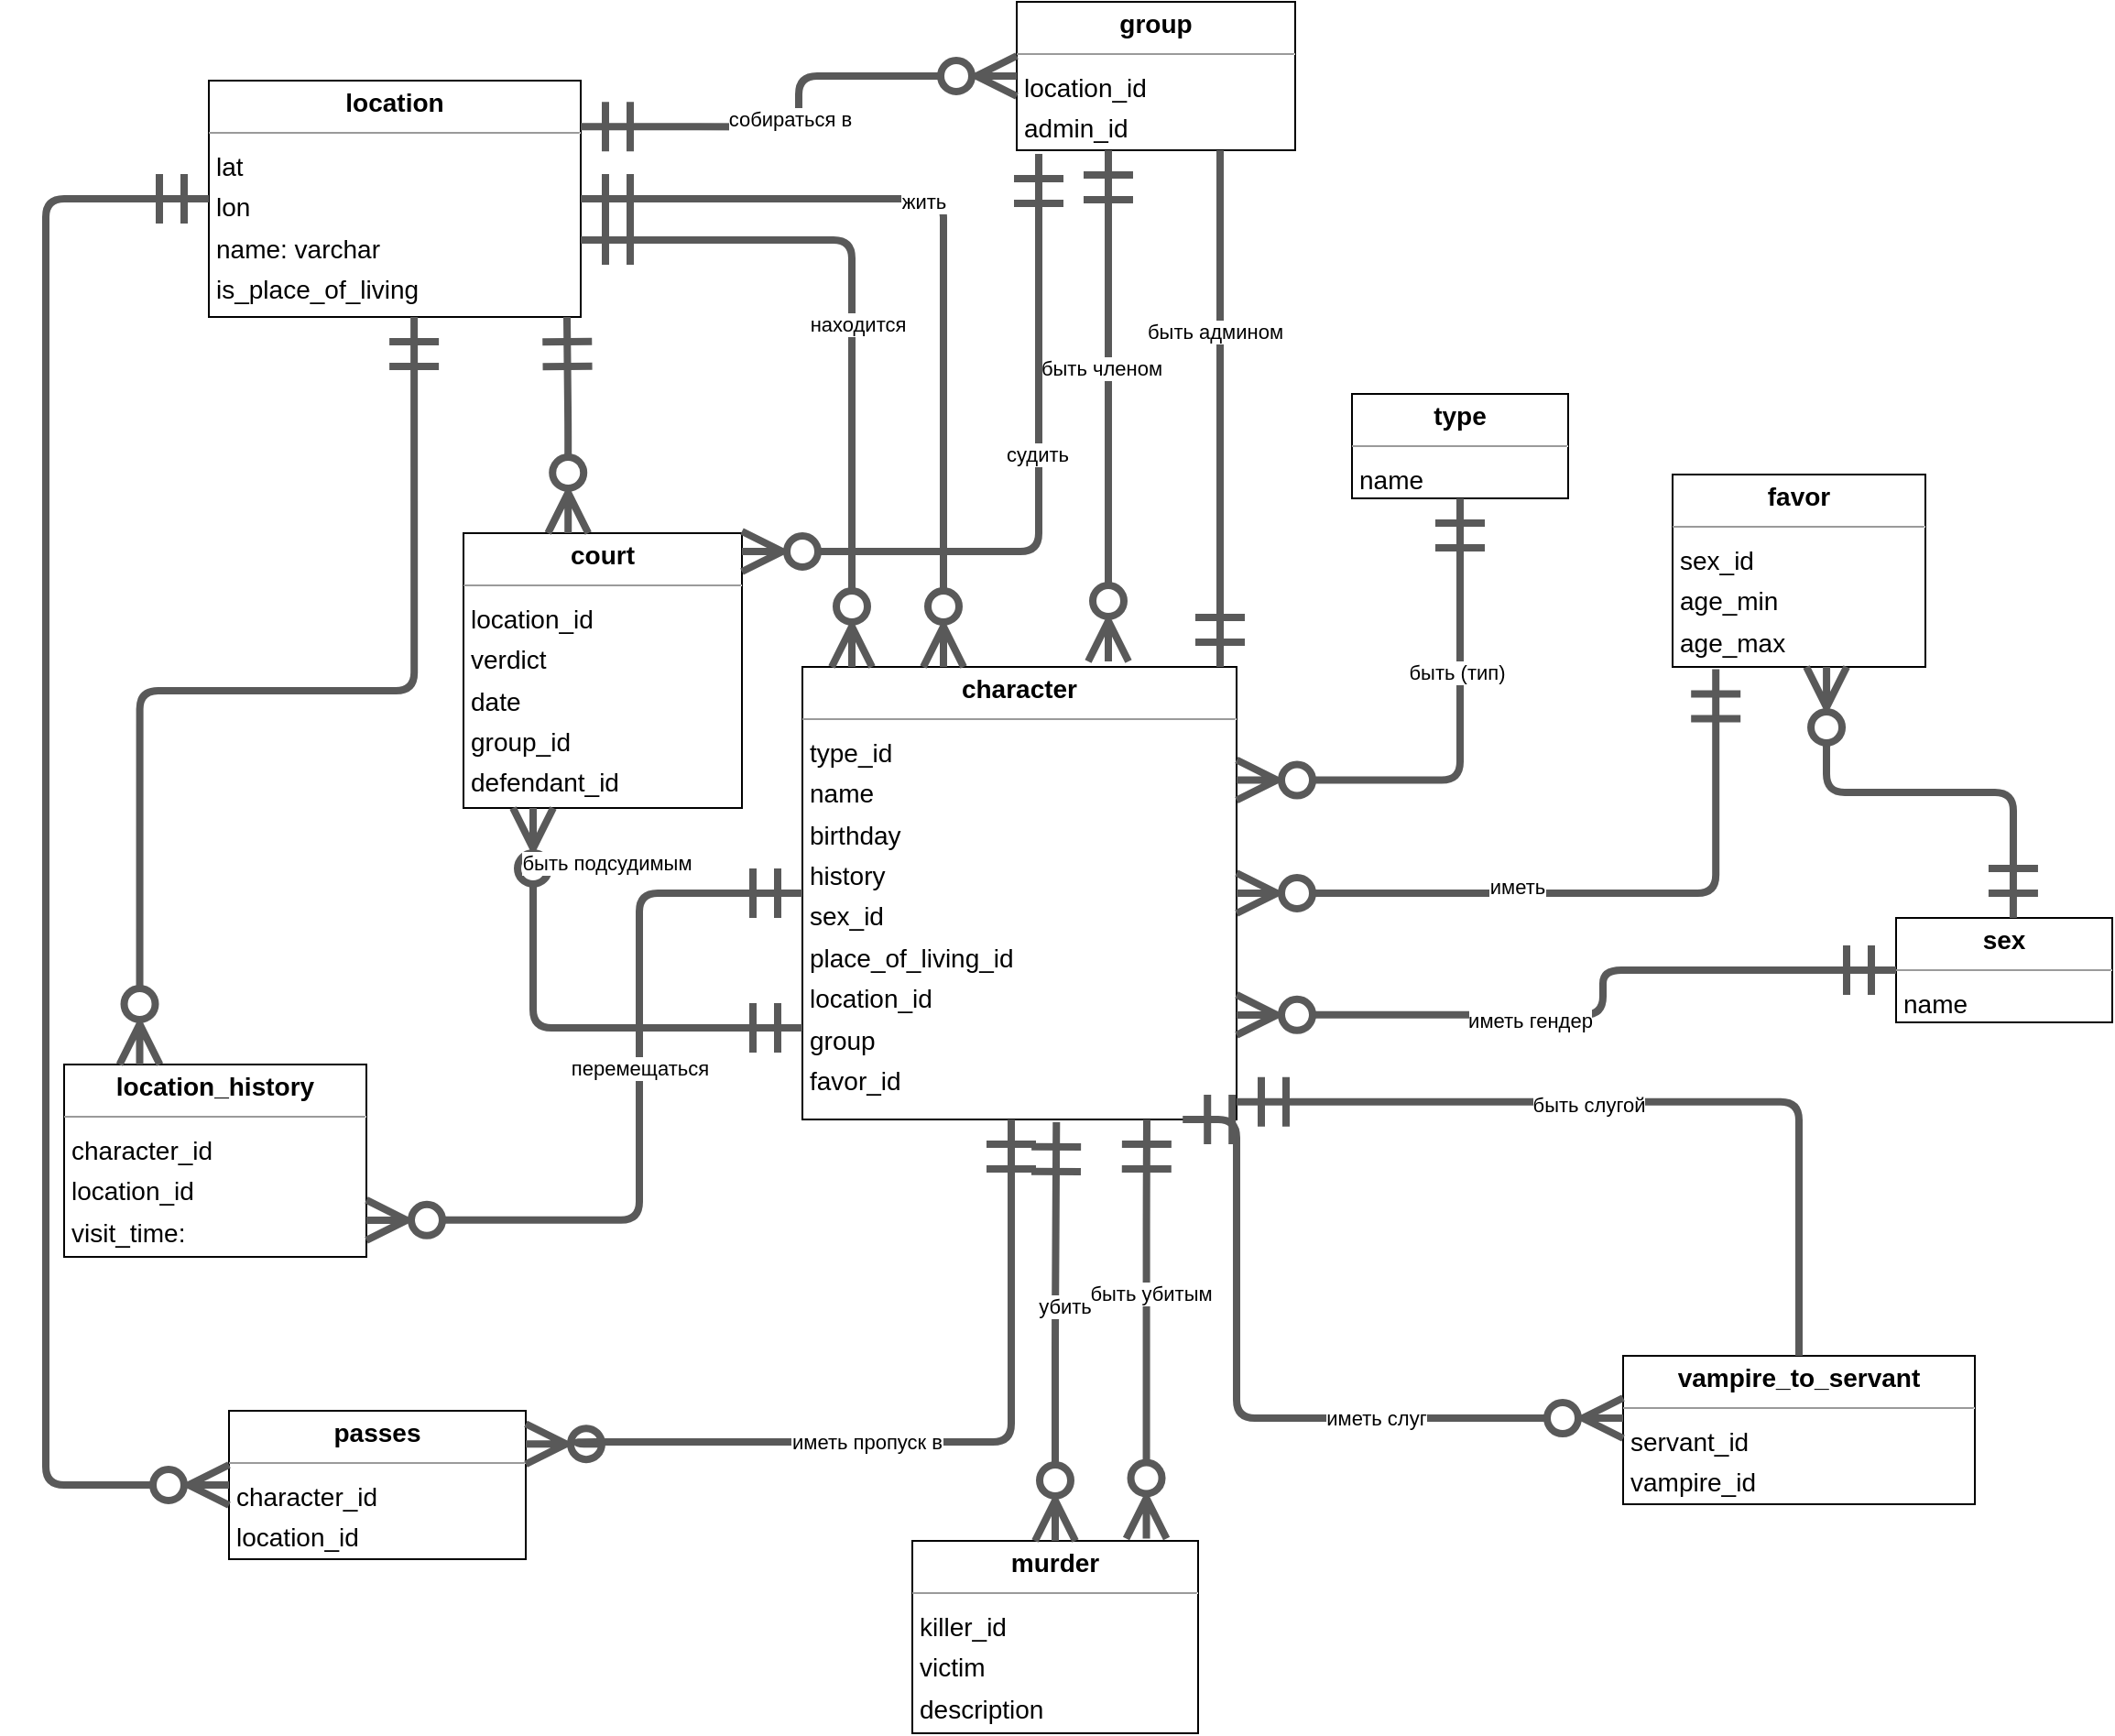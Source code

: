<mxfile>
    <diagram id="Wr2g1ttwK0UKFfqwhJe3" name="Страница 1">
        <mxGraphModel dx="1874" dy="1071" grid="1" gridSize="10" guides="1" tooltips="1" connect="1" arrows="1" fold="1" page="0" pageScale="1" pageWidth="827" pageHeight="1169" background="none" math="0" shadow="0">
            <root>
                <mxCell id="0"/>
                <mxCell id="1" parent="0"/>
                <mxCell id="node7" value="&lt;p style=&quot;margin:0px;margin-top:4px;text-align:center;&quot;&gt;&lt;b&gt;character&lt;/b&gt;&lt;/p&gt;&lt;hr size=&quot;1&quot;&gt;&lt;p style=&quot;margin:0 0 0 4px;line-height:1.6;&quot;&gt; type_id&lt;br&gt; name  &lt;br&gt; birthday  &lt;br&gt; history&lt;br&gt; sex_id&lt;br&gt; place_of_living_id&lt;br&gt; location_id&lt;br&gt; group&lt;br&gt; favor_id  &lt;/p&gt;" style="verticalAlign=top;align=left;overflow=fill;fontSize=14;fontFamily=Helvetica;html=1;rounded=0;shadow=0;comic=0;labelBackgroundColor=none;strokeWidth=1;" parent="1" vertex="1">
                    <mxGeometry x="13" y="33" width="237" height="247" as="geometry"/>
                </mxCell>
                <mxCell id="node5" value="&lt;p style=&quot;margin: 0px ; margin-top: 4px ; text-align: center&quot;&gt;&lt;b&gt;court&lt;/b&gt;&lt;/p&gt;&lt;hr size=&quot;1&quot;&gt;&lt;p style=&quot;margin: 0 0 0 4px ; line-height: 1.6&quot;&gt; location_id &lt;br&gt; verdict &lt;br&gt;&lt;/p&gt;&lt;p style=&quot;margin: 0 0 0 4px ; line-height: 1.6&quot;&gt;date &lt;br&gt;group_id&lt;br&gt;defendant_id&lt;br&gt;&lt;/p&gt;" style="verticalAlign=top;align=left;overflow=fill;fontSize=14;fontFamily=Helvetica;html=1;rounded=0;shadow=0;comic=0;labelBackgroundColor=none;strokeWidth=1;" parent="1" vertex="1">
                    <mxGeometry x="-172" y="-40" width="152" height="150" as="geometry"/>
                </mxCell>
                <mxCell id="node0" value="&lt;p style=&quot;margin:0px;margin-top:4px;text-align:center;&quot;&gt;&lt;b&gt;favor&lt;/b&gt;&lt;/p&gt;&lt;hr size=&quot;1&quot;&gt;&lt;p style=&quot;margin:0 0 0 4px;line-height:1.6;&quot;&gt; sex_id&lt;br&gt; age_min   &lt;br&gt; age_max   &lt;/p&gt;" style="verticalAlign=top;align=left;overflow=fill;fontSize=14;fontFamily=Helvetica;html=1;rounded=0;shadow=0;comic=0;labelBackgroundColor=none;strokeWidth=1;" parent="1" vertex="1">
                    <mxGeometry x="488" y="-72" width="138" height="105" as="geometry"/>
                </mxCell>
                <mxCell id="node6" value="&lt;p style=&quot;margin:0px;margin-top:4px;text-align:center;&quot;&gt;&lt;b&gt;group&lt;/b&gt;&lt;/p&gt;&lt;hr size=&quot;1&quot;&gt;&lt;p style=&quot;margin:0 0 0 4px;line-height:1.6;&quot;&gt; location_id&lt;br&gt; admin_id   &lt;/p&gt;" style="verticalAlign=top;align=left;overflow=fill;fontSize=14;fontFamily=Helvetica;html=1;rounded=0;shadow=0;comic=0;labelBackgroundColor=none;strokeWidth=1;" parent="1" vertex="1">
                    <mxGeometry x="130" y="-330" width="152" height="81" as="geometry"/>
                </mxCell>
                <mxCell id="node2" value="&lt;p style=&quot;margin:0px;margin-top:4px;text-align:center;&quot;&gt;&lt;b&gt;location&lt;/b&gt;&lt;/p&gt;&lt;hr size=&quot;1&quot;&gt;&lt;p style=&quot;margin:0 0 0 4px;line-height:1.6;&quot;&gt; lat&lt;br&gt; lon   &lt;br&gt; name: varchar&lt;br&gt; is_place_of_living&lt;br&gt;&lt;/p&gt;" style="verticalAlign=top;align=left;overflow=fill;fontSize=14;fontFamily=Helvetica;html=1;rounded=0;shadow=0;comic=0;labelBackgroundColor=none;strokeWidth=1;" parent="1" vertex="1">
                    <mxGeometry x="-311" y="-287" width="203" height="129" as="geometry"/>
                </mxCell>
                <mxCell id="node9" value="&lt;p style=&quot;margin:0px;margin-top:4px;text-align:center;&quot;&gt;&lt;b&gt;location_history&lt;/b&gt;&lt;/p&gt;&lt;hr size=&quot;1&quot;&gt;&lt;p style=&quot;margin:0 0 0 4px;line-height:1.6;&quot;&gt; character_id&lt;br&gt; location_id   &lt;br&gt; visit_time: &lt;br&gt;&lt;/p&gt;" style="verticalAlign=top;align=left;overflow=fill;fontSize=14;fontFamily=Helvetica;html=1;rounded=0;shadow=0;comic=0;labelBackgroundColor=none;strokeWidth=1;" parent="1" vertex="1">
                    <mxGeometry x="-390" y="250" width="165" height="105" as="geometry"/>
                </mxCell>
                <mxCell id="node8" value="&lt;p style=&quot;margin:0px;margin-top:4px;text-align:center;&quot;&gt;&lt;b&gt;murder&lt;/b&gt;&lt;/p&gt;&lt;hr size=&quot;1&quot;&gt;&lt;p style=&quot;margin:0 0 0 4px;line-height:1.6;&quot;&gt; killer_id&lt;br&gt; victim   &lt;br&gt; description  &lt;br&gt;&lt;/p&gt;" style="verticalAlign=top;align=left;overflow=fill;fontSize=14;fontFamily=Helvetica;html=1;rounded=0;shadow=0;comic=0;labelBackgroundColor=none;strokeWidth=1;" parent="1" vertex="1">
                    <mxGeometry x="73" y="510" width="156" height="105" as="geometry"/>
                </mxCell>
                <mxCell id="node1" value="&lt;p style=&quot;margin:0px;margin-top:4px;text-align:center;&quot;&gt;&lt;b&gt;passes&lt;/b&gt;&lt;/p&gt;&lt;hr size=&quot;1&quot;&gt;&lt;p style=&quot;margin:0 0 0 4px;line-height:1.6;&quot;&gt; character_id&lt;br&gt; location_id   &lt;/p&gt;" style="verticalAlign=top;align=left;overflow=fill;fontSize=14;fontFamily=Helvetica;html=1;rounded=0;shadow=0;comic=0;labelBackgroundColor=none;strokeWidth=1;" parent="1" vertex="1">
                    <mxGeometry x="-300" y="439" width="162" height="81" as="geometry"/>
                </mxCell>
                <mxCell id="node11" value="&lt;p style=&quot;margin:0px;margin-top:4px;text-align:center;&quot;&gt;&lt;b&gt;sex&lt;/b&gt;&lt;/p&gt;&lt;hr size=&quot;1&quot;&gt;&lt;p style=&quot;margin:0 0 0 4px;line-height:1.6;&quot;&gt; name&lt;br&gt;&lt;/p&gt;" style="verticalAlign=top;align=left;overflow=fill;fontSize=14;fontFamily=Helvetica;html=1;rounded=0;shadow=0;comic=0;labelBackgroundColor=none;strokeWidth=1;" parent="1" vertex="1">
                    <mxGeometry x="610" y="170" width="118" height="57" as="geometry"/>
                </mxCell>
                <mxCell id="node10" value="&lt;p style=&quot;margin:0px;margin-top:4px;text-align:center;&quot;&gt;&lt;b&gt;type&lt;/b&gt;&lt;/p&gt;&lt;hr size=&quot;1&quot;&gt;&lt;p style=&quot;margin:0 0 0 4px;line-height:1.6;&quot;&gt; name&lt;br&gt;&lt;/p&gt;" style="verticalAlign=top;align=left;overflow=fill;fontSize=14;fontFamily=Helvetica;html=1;rounded=0;shadow=0;comic=0;labelBackgroundColor=none;strokeWidth=1;" parent="1" vertex="1">
                    <mxGeometry x="313" y="-116" width="118" height="57" as="geometry"/>
                </mxCell>
                <mxCell id="node4" value="&lt;p style=&quot;margin:0px;margin-top:4px;text-align:center;&quot;&gt;&lt;b&gt;vampire_to_servant&lt;/b&gt;&lt;/p&gt;&lt;hr size=&quot;1&quot;&gt;&lt;p style=&quot;margin:0 0 0 4px;line-height:1.6;&quot;&gt; servant_id&lt;br&gt; vampire_id   &lt;/p&gt;" style="verticalAlign=top;align=left;overflow=fill;fontSize=14;fontFamily=Helvetica;html=1;rounded=0;shadow=0;comic=0;labelBackgroundColor=none;strokeWidth=1;" parent="1" vertex="1">
                    <mxGeometry x="461" y="409" width="192" height="81" as="geometry"/>
                </mxCell>
                <mxCell id="edge8" value="" style="html=1;rounded=1;edgeStyle=orthogonalEdgeStyle;dashed=0;startArrow=ERzeroToMany;endArrow=ERmandOne;endSize=22;strokeColor=#595959;exitX=1;exitY=0.5;exitDx=0;exitDy=0;entryX=0.171;entryY=1.012;entryDx=0;entryDy=0;entryPerimeter=0;startFill=0;startSize=17;endFill=0;strokeWidth=4;" parent="1" source="node7" target="node0" edge="1">
                    <mxGeometry width="50" height="50" relative="1" as="geometry">
                        <Array as="points">
                            <mxPoint x="512" y="157"/>
                        </Array>
                    </mxGeometry>
                </mxCell>
                <mxCell id="9" value="иметь" style="edgeLabel;html=1;align=center;verticalAlign=middle;resizable=0;points=[];" vertex="1" connectable="0" parent="edge8">
                    <mxGeometry x="-0.203" y="5" relative="1" as="geometry">
                        <mxPoint y="1" as="offset"/>
                    </mxGeometry>
                </mxCell>
                <mxCell id="edge19" value="" style="html=1;rounded=1;edgeStyle=orthogonalEdgeStyle;dashed=0;startArrow=ERzeroToMany;endArrow=ERmandOne;endSize=22;strokeColor=#595959;startFill=0;startSize=17;endFill=0;strokeWidth=4;" parent="1" target="node6" edge="1">
                    <mxGeometry width="50" height="50" relative="1" as="geometry">
                        <Array as="points">
                            <mxPoint x="180" y="-170"/>
                            <mxPoint x="180" y="-170"/>
                        </Array>
                        <mxPoint x="180" y="30" as="sourcePoint"/>
                        <mxPoint x="180" y="-190" as="targetPoint"/>
                    </mxGeometry>
                </mxCell>
                <mxCell id="5" value="быть членом" style="edgeLabel;html=1;align=center;verticalAlign=middle;resizable=0;points=[];" vertex="1" connectable="0" parent="edge19">
                    <mxGeometry x="0.147" y="4" relative="1" as="geometry">
                        <mxPoint as="offset"/>
                    </mxGeometry>
                </mxCell>
                <mxCell id="edge14" value="" style="html=1;rounded=1;edgeStyle=orthogonalEdgeStyle;dashed=0;startArrow=ERzeroToMany;endArrow=ERmandOne;endSize=22;strokeColor=#595959;entryX=1;entryY=0.5;entryDx=0;entryDy=0;startFill=0;startSize=17;endFill=0;strokeWidth=4;" parent="1" source="node7" target="node2" edge="1">
                    <mxGeometry width="50" height="50" relative="1" as="geometry">
                        <Array as="points">
                            <mxPoint x="90" y="-223"/>
                        </Array>
                        <mxPoint x="90" y="10" as="sourcePoint"/>
                    </mxGeometry>
                </mxCell>
                <mxCell id="4" value="жить " style="edgeLabel;html=1;align=center;verticalAlign=middle;resizable=0;points=[];" vertex="1" connectable="0" parent="edge14">
                    <mxGeometry x="0.175" y="1" relative="1" as="geometry">
                        <mxPoint as="offset"/>
                    </mxGeometry>
                </mxCell>
                <mxCell id="edge15" value="" style="html=1;rounded=1;edgeStyle=orthogonalEdgeStyle;dashed=0;startArrow=ERzeroToMany;endArrow=ERmandOne;endSize=22;strokeColor=#595959;startFill=0;startSize=17;endFill=0;strokeWidth=4;" parent="1" source="node7" edge="1">
                    <mxGeometry width="50" height="50" relative="1" as="geometry">
                        <Array as="points">
                            <mxPoint x="40" y="-200"/>
                        </Array>
                        <mxPoint x="-108" y="-200" as="targetPoint"/>
                    </mxGeometry>
                </mxCell>
                <mxCell id="3" value="находится" style="edgeLabel;html=1;align=center;verticalAlign=middle;resizable=0;points=[];" vertex="1" connectable="0" parent="edge15">
                    <mxGeometry x="-0.018" y="-3" relative="1" as="geometry">
                        <mxPoint as="offset"/>
                    </mxGeometry>
                </mxCell>
                <mxCell id="edge3" value="" style="html=1;rounded=1;edgeStyle=orthogonalEdgeStyle;dashed=0;startArrow=ERzeroToMany;endArrow=ERmandOne;endSize=22;strokeColor=#595959;exitX=1.000;exitY=0.769;exitDx=0;exitDy=0;entryX=0.000;entryY=0.500;entryDx=0;entryDy=0;startFill=0;startSize=17;endFill=0;strokeWidth=4;" parent="1" source="node7" target="node11" edge="1">
                    <mxGeometry width="50" height="50" relative="1" as="geometry">
                        <Array as="points">
                            <mxPoint x="450" y="223"/>
                            <mxPoint x="450" y="198"/>
                        </Array>
                    </mxGeometry>
                </mxCell>
                <mxCell id="22" value="иметь гендер" style="edgeLabel;html=1;align=center;verticalAlign=middle;resizable=0;points=[];" vertex="1" connectable="0" parent="edge3">
                    <mxGeometry x="-0.168" y="-3" relative="1" as="geometry">
                        <mxPoint as="offset"/>
                    </mxGeometry>
                </mxCell>
                <mxCell id="edge13" value="" style="html=1;rounded=1;edgeStyle=orthogonalEdgeStyle;dashed=0;startArrow=ERzeroToMany;endArrow=ERmandOne;endSize=22;strokeColor=#595959;exitX=1;exitY=0.25;exitDx=0;exitDy=0;entryX=0.500;entryY=1.000;entryDx=0;entryDy=0;startFill=0;startSize=17;endFill=0;strokeWidth=4;" parent="1" source="node7" target="node10" edge="1">
                    <mxGeometry width="50" height="50" relative="1" as="geometry">
                        <Array as="points">
                            <mxPoint x="372" y="95"/>
                        </Array>
                    </mxGeometry>
                </mxCell>
                <mxCell id="8" value="быть (тип)" style="edgeLabel;html=1;align=center;verticalAlign=middle;resizable=0;points=[];" vertex="1" connectable="0" parent="edge13">
                    <mxGeometry x="0.311" y="2" relative="1" as="geometry">
                        <mxPoint as="offset"/>
                    </mxGeometry>
                </mxCell>
                <mxCell id="edge11" value="" style="html=1;rounded=1;edgeStyle=orthogonalEdgeStyle;dashed=0;startArrow=ERzeroToMany;endArrow=ERmandOne;endSize=22;strokeColor=#595959;exitX=0.376;exitY=0.001;exitDx=0;exitDy=0;entryX=0.963;entryY=1.000;entryDx=0;entryDy=0;startSize=17;strokeWidth=4;startFill=0;endFill=0;" parent="1" source="node5" target="node2" edge="1">
                    <mxGeometry width="50" height="50" relative="1" as="geometry">
                        <Array as="points"/>
                    </mxGeometry>
                </mxCell>
                <mxCell id="edge10" value="" style="html=1;rounded=1;edgeStyle=orthogonalEdgeStyle;dashed=0;startArrow=ERzeroToMany;endArrow=ERmandOne;endSize=22;strokeColor=#595959;exitX=0.609;exitY=1.000;exitDx=0;exitDy=0;entryX=0.542;entryY=0.001;entryDx=0;entryDy=0;startFill=0;startSize=17;endFill=0;strokeWidth=4;" parent="1" source="node0" target="node11" edge="1">
                    <mxGeometry width="50" height="50" relative="1" as="geometry">
                        <Array as="points"/>
                    </mxGeometry>
                </mxCell>
                <mxCell id="edge5" value="" style="html=1;rounded=1;edgeStyle=orthogonalEdgeStyle;dashed=0;startArrow=none;endArrow=ERmandOne;endSize=22;strokeColor=#595959;entryX=0.962;entryY=0.000;entryDx=0;entryDy=0;startFill=0;startSize=17;endFill=0;strokeWidth=4;" parent="1" target="node7" edge="1">
                    <mxGeometry width="50" height="50" relative="1" as="geometry">
                        <Array as="points">
                            <mxPoint x="241" y="-249"/>
                        </Array>
                        <mxPoint x="241" y="-249" as="sourcePoint"/>
                    </mxGeometry>
                </mxCell>
                <mxCell id="6" value="быть админом" style="edgeLabel;html=1;align=center;verticalAlign=middle;resizable=0;points=[];" vertex="1" connectable="0" parent="edge5">
                    <mxGeometry x="-0.206" y="-3" relative="1" as="geometry">
                        <mxPoint y="-13" as="offset"/>
                    </mxGeometry>
                </mxCell>
                <mxCell id="edge12" value="" style="html=1;rounded=1;edgeStyle=orthogonalEdgeStyle;dashed=0;startArrow=ERzeroToMany;endArrow=ERmandOne;endSize=22;strokeColor=#595959;entryX=1.000;entryY=0.195;entryDx=0;entryDy=0;exitX=0;exitY=0.5;exitDx=0;exitDy=0;startFill=0;startSize=17;endFill=0;strokeWidth=4;" parent="1" source="node6" target="node2" edge="1">
                    <mxGeometry width="50" height="50" relative="1" as="geometry">
                        <Array as="points"/>
                        <mxPoint x="160" y="-262" as="sourcePoint"/>
                    </mxGeometry>
                </mxCell>
                <mxCell id="15" value="собираться в" style="edgeLabel;html=1;align=center;verticalAlign=middle;resizable=0;points=[];" vertex="1" connectable="0" parent="edge12">
                    <mxGeometry x="0.065" y="-5" relative="1" as="geometry">
                        <mxPoint y="1" as="offset"/>
                    </mxGeometry>
                </mxCell>
                <mxCell id="edge18" value="" style="html=1;rounded=1;edgeStyle=orthogonalEdgeStyle;dashed=0;startArrow=ERzeroToMany;endArrow=ERmandOne;endSize=22;strokeColor=#595959;exitX=1.000;exitY=0.809;exitDx=0;exitDy=0;entryX=0.000;entryY=0.500;entryDx=0;entryDy=0;startFill=0;startSize=17;endFill=0;strokeWidth=4;" parent="1" source="node9" target="node7" edge="1">
                    <mxGeometry width="50" height="50" relative="1" as="geometry">
                        <Array as="points">
                            <mxPoint x="-76" y="335"/>
                            <mxPoint x="-76" y="157"/>
                        </Array>
                    </mxGeometry>
                </mxCell>
                <mxCell id="10" value="перемещаться" style="edgeLabel;html=1;align=center;verticalAlign=middle;resizable=0;points=[];" vertex="1" connectable="0" parent="edge18">
                    <mxGeometry x="0.12" relative="1" as="geometry">
                        <mxPoint y="1" as="offset"/>
                    </mxGeometry>
                </mxCell>
                <mxCell id="edge2" value="" style="html=1;rounded=1;edgeStyle=orthogonalEdgeStyle;dashed=0;startArrow=ERzeroToMany;endArrow=ERmandOne;endSize=22;strokeColor=#595959;exitX=0.25;exitY=0;exitDx=0;exitDy=0;entryX=0.552;entryY=1.000;entryDx=0;entryDy=0;startFill=0;startSize=17;endFill=0;strokeWidth=4;" parent="1" source="node9" target="node2" edge="1">
                    <mxGeometry width="50" height="50" relative="1" as="geometry">
                        <Array as="points"/>
                    </mxGeometry>
                </mxCell>
                <mxCell id="edge6" value="" style="html=1;rounded=1;edgeStyle=orthogonalEdgeStyle;dashed=0;startArrow=ERzeroToMany;endArrow=ERmandOne;endSize=22;strokeColor=#595959;exitX=0.500;exitY=0.000;exitDx=0;exitDy=0;entryX=0.585;entryY=1.006;entryDx=0;entryDy=0;entryPerimeter=0;startFill=0;startSize=17;endFill=0;strokeWidth=4;" parent="1" source="node8" target="node7" edge="1">
                    <mxGeometry width="50" height="50" relative="1" as="geometry">
                        <Array as="points"/>
                    </mxGeometry>
                </mxCell>
                <mxCell id="17" value="убить" style="edgeLabel;html=1;align=center;verticalAlign=middle;resizable=0;points=[];" vertex="1" connectable="0" parent="edge6">
                    <mxGeometry x="0.123" y="-4" relative="1" as="geometry">
                        <mxPoint as="offset"/>
                    </mxGeometry>
                </mxCell>
                <mxCell id="edge9" value="" style="html=1;rounded=1;edgeStyle=orthogonalEdgeStyle;dashed=0;startArrow=ERzeroToMany;endArrow=ERmandOne;endSize=22;strokeColor=#595959;startFill=0;startSize=17;endFill=0;strokeWidth=4;exitX=0.819;exitY=-0.012;exitDx=0;exitDy=0;exitPerimeter=0;" parent="1" source="node8" edge="1">
                    <mxGeometry width="50" height="50" relative="1" as="geometry">
                        <Array as="points">
                            <mxPoint x="201" y="330"/>
                            <mxPoint x="201" y="330"/>
                        </Array>
                        <mxPoint x="200" y="470" as="sourcePoint"/>
                        <mxPoint x="201" y="280" as="targetPoint"/>
                    </mxGeometry>
                </mxCell>
                <mxCell id="18" value="быть убитым" style="edgeLabel;html=1;align=center;verticalAlign=middle;resizable=0;points=[];" vertex="1" connectable="0" parent="edge9">
                    <mxGeometry x="0.169" y="-2" relative="1" as="geometry">
                        <mxPoint as="offset"/>
                    </mxGeometry>
                </mxCell>
                <mxCell id="edge16" value="" style="html=1;rounded=1;edgeStyle=orthogonalEdgeStyle;dashed=0;startArrow=ERzeroToMany;endArrow=ERmandOne;endSize=22;strokeColor=#595959;exitX=1.000;exitY=0.224;exitDx=0;exitDy=0;startFill=0;startSize=17;endFill=0;strokeWidth=4;" parent="1" source="node1" edge="1">
                    <mxGeometry width="50" height="50" relative="1" as="geometry">
                        <Array as="points">
                            <mxPoint x="-110" y="457"/>
                            <mxPoint x="-110" y="456"/>
                            <mxPoint x="127" y="456"/>
                        </Array>
                        <mxPoint x="127" y="280" as="targetPoint"/>
                    </mxGeometry>
                </mxCell>
                <mxCell id="16" value="иметь пропуск в" style="edgeLabel;html=1;align=center;verticalAlign=middle;resizable=0;points=[];" vertex="1" connectable="0" parent="edge16">
                    <mxGeometry x="-0.154" relative="1" as="geometry">
                        <mxPoint as="offset"/>
                    </mxGeometry>
                </mxCell>
                <mxCell id="edge17" value="" style="html=1;rounded=1;edgeStyle=orthogonalEdgeStyle;dashed=0;startArrow=ERzeroToMany;endArrow=ERmandOne;endSize=22;strokeColor=#595959;exitX=0.000;exitY=0.500;exitDx=0;exitDy=0;entryX=0;entryY=0.5;entryDx=0;entryDy=0;startFill=0;startSize=17;endFill=0;strokeWidth=4;" parent="1" source="node1" target="node2" edge="1">
                    <mxGeometry width="50" height="50" relative="1" as="geometry">
                        <Array as="points">
                            <mxPoint x="-400" y="479"/>
                            <mxPoint x="-400" y="-222"/>
                        </Array>
                    </mxGeometry>
                </mxCell>
                <mxCell id="edge1" value="" style="html=1;rounded=1;edgeStyle=orthogonalEdgeStyle;dashed=0;startArrow=none;endArrow=ERmandOne;endSize=22;strokeColor=#595959;exitX=0.500;exitY=0.001;exitDx=0;exitDy=0;entryX=1.000;entryY=0.961;entryDx=0;entryDy=0;startFill=0;startSize=17;endFill=0;strokeWidth=4;" parent="1" source="node4" target="node7" edge="1">
                    <mxGeometry width="50" height="50" relative="1" as="geometry">
                        <Array as="points">
                            <mxPoint x="557" y="270"/>
                        </Array>
                    </mxGeometry>
                </mxCell>
                <mxCell id="20" value="быть слугой" style="edgeLabel;html=1;align=center;verticalAlign=middle;resizable=0;points=[];" vertex="1" connectable="0" parent="edge1">
                    <mxGeometry x="0.138" y="1" relative="1" as="geometry">
                        <mxPoint as="offset"/>
                    </mxGeometry>
                </mxCell>
                <mxCell id="edge7" value="" style="html=1;rounded=1;edgeStyle=orthogonalEdgeStyle;dashed=0;startArrow=ERzeroToMany;endArrow=ERmandOne;endSize=22;strokeColor=#595959;exitX=0.000;exitY=0.420;exitDx=0;exitDy=0;entryX=0.876;entryY=1.000;entryDx=0;entryDy=0;startFill=0;startSize=17;endFill=0;strokeWidth=4;" parent="1" source="node4" target="node7" edge="1">
                    <mxGeometry width="50" height="50" relative="1" as="geometry">
                        <Array as="points">
                            <mxPoint x="250" y="443"/>
                            <mxPoint x="250" y="280"/>
                        </Array>
                    </mxGeometry>
                </mxCell>
                <mxCell id="19" value="иметь слуг" style="edgeLabel;html=1;align=center;verticalAlign=middle;resizable=0;points=[];" vertex="1" connectable="0" parent="edge7">
                    <mxGeometry x="-0.331" relative="1" as="geometry">
                        <mxPoint as="offset"/>
                    </mxGeometry>
                </mxCell>
                <mxCell id="27" value="" style="html=1;rounded=1;edgeStyle=orthogonalEdgeStyle;dashed=0;startArrow=ERzeroToMany;endArrow=ERmandOne;endSize=22;strokeColor=#595959;startFill=0;startSize=17;endFill=0;strokeWidth=4;exitX=0.25;exitY=1;exitDx=0;exitDy=0;" edge="1" parent="1" source="node5" target="node7">
                    <mxGeometry width="50" height="50" relative="1" as="geometry">
                        <Array as="points">
                            <mxPoint x="-134" y="230"/>
                        </Array>
                        <mxPoint x="97" y="298.63" as="sourcePoint"/>
                        <mxPoint x="-210" y="159.997" as="targetPoint"/>
                    </mxGeometry>
                </mxCell>
                <mxCell id="28" value="быть подсудимым" style="edgeLabel;html=1;align=center;verticalAlign=middle;resizable=0;points=[];" vertex="1" connectable="0" parent="27">
                    <mxGeometry x="0.138" y="1" relative="1" as="geometry">
                        <mxPoint x="8" y="-89" as="offset"/>
                    </mxGeometry>
                </mxCell>
                <mxCell id="29" value="" style="html=1;rounded=1;edgeStyle=orthogonalEdgeStyle;dashed=0;startArrow=ERzeroToMany;endArrow=ERmandOne;endSize=22;strokeColor=#595959;startFill=0;startSize=17;endFill=0;strokeWidth=4;entryX=0.079;entryY=1.025;entryDx=0;entryDy=0;entryPerimeter=0;" edge="1" parent="1" target="node6">
                    <mxGeometry width="50" height="50" relative="1" as="geometry">
                        <Array as="points">
                            <mxPoint x="142" y="-30"/>
                        </Array>
                        <mxPoint x="-20" y="-30" as="sourcePoint"/>
                        <mxPoint x="223" y="-24.05" as="targetPoint"/>
                    </mxGeometry>
                </mxCell>
                <mxCell id="30" value="судить" style="edgeLabel;html=1;align=center;verticalAlign=middle;resizable=0;points=[];" vertex="1" connectable="0" parent="29">
                    <mxGeometry x="0.138" y="1" relative="1" as="geometry">
                        <mxPoint as="offset"/>
                    </mxGeometry>
                </mxCell>
            </root>
        </mxGraphModel>
    </diagram>
</mxfile>